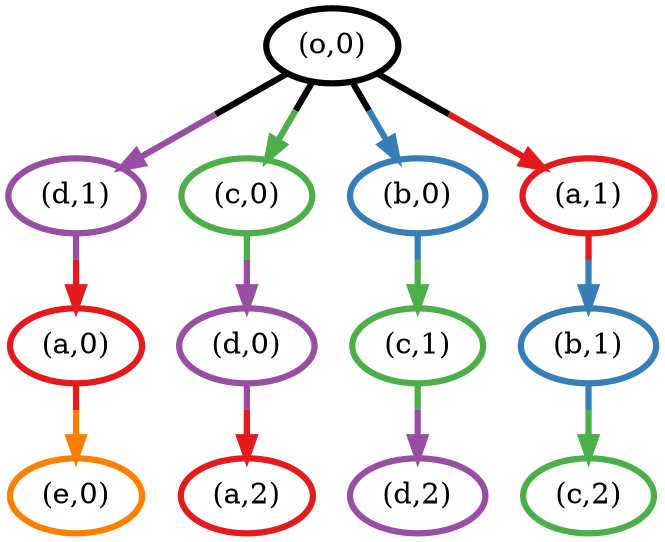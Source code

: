 digraph G {
	12 [penwidth=3,colorscheme=set19,color=-659038545,label="(o,0)"]
	11 [penwidth=3,colorscheme=set19,color=4,label="(d,1)"]
	10 [penwidth=3,colorscheme=set19,color=1,label="(a,2)"]
	9 [penwidth=3,colorscheme=set19,color=4,label="(d,2)"]
	8 [penwidth=3,colorscheme=set19,color=4,label="(d,0)"]
	7 [penwidth=3,colorscheme=set19,color=3,label="(c,0)"]
	6 [penwidth=3,colorscheme=set19,color=3,label="(c,2)"]
	5 [penwidth=3,colorscheme=set19,color=3,label="(c,1)"]
	4 [penwidth=3,colorscheme=set19,color=2,label="(b,0)"]
	3 [penwidth=3,colorscheme=set19,color=2,label="(b,1)"]
	2 [penwidth=3,colorscheme=set19,color=1,label="(a,1)"]
	1 [penwidth=3,colorscheme=set19,color=5,label="(e,0)"]
	0 [penwidth=3,colorscheme=set19,color=1,label="(a,0)"]
	12 -> 11 [penwidth=3,colorscheme=set19,color="-659038545;0.5:4"]
	12 -> 7 [penwidth=3,colorscheme=set19,color="-659038545;0.5:3"]
	12 -> 4 [penwidth=3,colorscheme=set19,color="-659038545;0.5:2"]
	12 -> 2 [penwidth=3,colorscheme=set19,color="-659038545;0.5:1"]
	11 -> 0 [penwidth=3,colorscheme=set19,color="4;0.5:1"]
	8 -> 10 [penwidth=3,colorscheme=set19,color="4;0.5:1"]
	7 -> 8 [penwidth=3,colorscheme=set19,color="3;0.5:4"]
	5 -> 9 [penwidth=3,colorscheme=set19,color="3;0.5:4"]
	4 -> 5 [penwidth=3,colorscheme=set19,color="2;0.5:3"]
	3 -> 6 [penwidth=3,colorscheme=set19,color="2;0.5:3"]
	2 -> 3 [penwidth=3,colorscheme=set19,color="1;0.5:2"]
	0 -> 1 [penwidth=3,colorscheme=set19,color="1;0.5:5"]
}